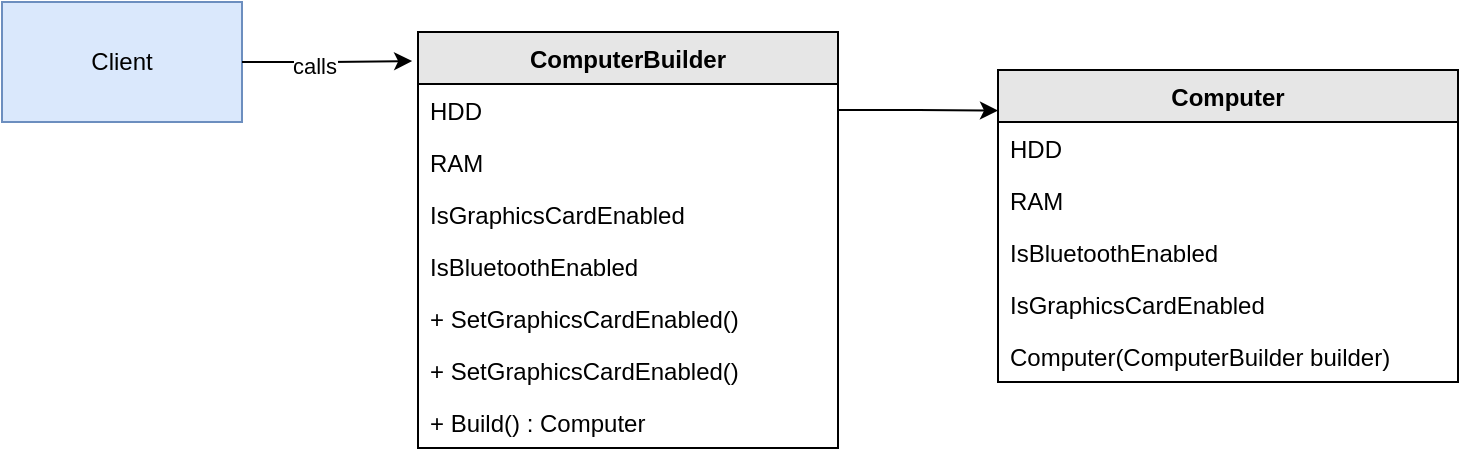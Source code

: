 <mxfile version="27.0.5">
  <diagram name="Page-1" id="IYSbsFDxEhxEDjCaYWOo">
    <mxGraphModel dx="1796" dy="572" grid="1" gridSize="10" guides="1" tooltips="1" connect="1" arrows="1" fold="1" page="1" pageScale="1" pageWidth="850" pageHeight="1100" math="0" shadow="0">
      <root>
        <mxCell id="0" />
        <mxCell id="1" parent="0" />
        <mxCell id="loYVsI-GyaDopNVCqYjX-1" value="ComputerBuilder" style="swimlane;fontStyle=1;align=center;verticalAlign=top;childLayout=stackLayout;horizontal=1;startSize=26;horizontalStack=0;resizeParent=1;resizeParentMax=0;resizeLast=0;collapsible=1;marginBottom=0;whiteSpace=wrap;html=1;fillColor=#E6E6E6;" vertex="1" parent="1">
          <mxGeometry x="-330" y="99" width="210" height="208" as="geometry" />
        </mxCell>
        <mxCell id="loYVsI-GyaDopNVCqYjX-2" value="HDD" style="text;strokeColor=none;fillColor=none;align=left;verticalAlign=top;spacingLeft=4;spacingRight=4;overflow=hidden;rotatable=0;points=[[0,0.5],[1,0.5]];portConstraint=eastwest;whiteSpace=wrap;html=1;" vertex="1" parent="loYVsI-GyaDopNVCqYjX-1">
          <mxGeometry y="26" width="210" height="26" as="geometry" />
        </mxCell>
        <mxCell id="loYVsI-GyaDopNVCqYjX-3" value="RAM" style="text;strokeColor=none;fillColor=none;align=left;verticalAlign=top;spacingLeft=4;spacingRight=4;overflow=hidden;rotatable=0;points=[[0,0.5],[1,0.5]];portConstraint=eastwest;whiteSpace=wrap;html=1;" vertex="1" parent="loYVsI-GyaDopNVCqYjX-1">
          <mxGeometry y="52" width="210" height="26" as="geometry" />
        </mxCell>
        <mxCell id="loYVsI-GyaDopNVCqYjX-76" value="IsGraphicsCardEnabled" style="text;strokeColor=none;fillColor=none;align=left;verticalAlign=top;spacingLeft=4;spacingRight=4;overflow=hidden;rotatable=0;points=[[0,0.5],[1,0.5]];portConstraint=eastwest;whiteSpace=wrap;html=1;" vertex="1" parent="loYVsI-GyaDopNVCqYjX-1">
          <mxGeometry y="78" width="210" height="26" as="geometry" />
        </mxCell>
        <mxCell id="loYVsI-GyaDopNVCqYjX-77" value="IsBluetoothEnabled" style="text;strokeColor=none;fillColor=none;align=left;verticalAlign=top;spacingLeft=4;spacingRight=4;overflow=hidden;rotatable=0;points=[[0,0.5],[1,0.5]];portConstraint=eastwest;whiteSpace=wrap;html=1;" vertex="1" parent="loYVsI-GyaDopNVCqYjX-1">
          <mxGeometry y="104" width="210" height="26" as="geometry" />
        </mxCell>
        <mxCell id="loYVsI-GyaDopNVCqYjX-75" value="+ SetGraphicsCardEnabled()" style="text;strokeColor=none;fillColor=none;align=left;verticalAlign=top;spacingLeft=4;spacingRight=4;overflow=hidden;rotatable=0;points=[[0,0.5],[1,0.5]];portConstraint=eastwest;whiteSpace=wrap;html=1;" vertex="1" parent="loYVsI-GyaDopNVCqYjX-1">
          <mxGeometry y="130" width="210" height="26" as="geometry" />
        </mxCell>
        <mxCell id="loYVsI-GyaDopNVCqYjX-78" value="+ SetGraphicsCardEnabled()" style="text;strokeColor=none;fillColor=none;align=left;verticalAlign=top;spacingLeft=4;spacingRight=4;overflow=hidden;rotatable=0;points=[[0,0.5],[1,0.5]];portConstraint=eastwest;whiteSpace=wrap;html=1;" vertex="1" parent="loYVsI-GyaDopNVCqYjX-1">
          <mxGeometry y="156" width="210" height="26" as="geometry" />
        </mxCell>
        <mxCell id="loYVsI-GyaDopNVCqYjX-79" value="+ Build() : Computer" style="text;strokeColor=none;fillColor=none;align=left;verticalAlign=top;spacingLeft=4;spacingRight=4;overflow=hidden;rotatable=0;points=[[0,0.5],[1,0.5]];portConstraint=eastwest;whiteSpace=wrap;html=1;" vertex="1" parent="loYVsI-GyaDopNVCqYjX-1">
          <mxGeometry y="182" width="210" height="26" as="geometry" />
        </mxCell>
        <mxCell id="loYVsI-GyaDopNVCqYjX-4" value="Client" style="rounded=0;whiteSpace=wrap;html=1;fillColor=#dae8fc;strokeColor=#6c8ebf;" vertex="1" parent="1">
          <mxGeometry x="-538" y="84" width="120" height="60" as="geometry" />
        </mxCell>
        <mxCell id="loYVsI-GyaDopNVCqYjX-68" value="Computer" style="swimlane;fontStyle=1;align=center;verticalAlign=top;childLayout=stackLayout;horizontal=1;startSize=26;horizontalStack=0;resizeParent=1;resizeParentMax=0;resizeLast=0;collapsible=1;marginBottom=0;whiteSpace=wrap;html=1;fillColor=#E6E6E6;" vertex="1" parent="1">
          <mxGeometry x="-40" y="118" width="230" height="156" as="geometry" />
        </mxCell>
        <mxCell id="loYVsI-GyaDopNVCqYjX-82" value="HDD" style="text;strokeColor=none;fillColor=none;align=left;verticalAlign=top;spacingLeft=4;spacingRight=4;overflow=hidden;rotatable=0;points=[[0,0.5],[1,0.5]];portConstraint=eastwest;whiteSpace=wrap;html=1;" vertex="1" parent="loYVsI-GyaDopNVCqYjX-68">
          <mxGeometry y="26" width="230" height="26" as="geometry" />
        </mxCell>
        <mxCell id="loYVsI-GyaDopNVCqYjX-83" value="RAM" style="text;strokeColor=none;fillColor=none;align=left;verticalAlign=top;spacingLeft=4;spacingRight=4;overflow=hidden;rotatable=0;points=[[0,0.5],[1,0.5]];portConstraint=eastwest;whiteSpace=wrap;html=1;" vertex="1" parent="loYVsI-GyaDopNVCqYjX-68">
          <mxGeometry y="52" width="230" height="26" as="geometry" />
        </mxCell>
        <mxCell id="loYVsI-GyaDopNVCqYjX-85" value="IsBluetoothEnabled" style="text;strokeColor=none;fillColor=none;align=left;verticalAlign=top;spacingLeft=4;spacingRight=4;overflow=hidden;rotatable=0;points=[[0,0.5],[1,0.5]];portConstraint=eastwest;whiteSpace=wrap;html=1;" vertex="1" parent="loYVsI-GyaDopNVCqYjX-68">
          <mxGeometry y="78" width="230" height="26" as="geometry" />
        </mxCell>
        <mxCell id="loYVsI-GyaDopNVCqYjX-84" value="IsGraphicsCardEnabled" style="text;strokeColor=none;fillColor=none;align=left;verticalAlign=top;spacingLeft=4;spacingRight=4;overflow=hidden;rotatable=0;points=[[0,0.5],[1,0.5]];portConstraint=eastwest;whiteSpace=wrap;html=1;" vertex="1" parent="loYVsI-GyaDopNVCqYjX-68">
          <mxGeometry y="104" width="230" height="26" as="geometry" />
        </mxCell>
        <mxCell id="loYVsI-GyaDopNVCqYjX-71" value="Computer(ComputerBuilder builder)" style="text;strokeColor=none;fillColor=none;align=left;verticalAlign=top;spacingLeft=4;spacingRight=4;overflow=hidden;rotatable=0;points=[[0,0.5],[1,0.5]];portConstraint=eastwest;whiteSpace=wrap;html=1;" vertex="1" parent="loYVsI-GyaDopNVCqYjX-68">
          <mxGeometry y="130" width="230" height="26" as="geometry" />
        </mxCell>
        <mxCell id="loYVsI-GyaDopNVCqYjX-74" style="edgeStyle=orthogonalEdgeStyle;rounded=0;orthogonalLoop=1;jettySize=auto;html=1;exitX=1;exitY=0.5;exitDx=0;exitDy=0;entryX=0;entryY=0.13;entryDx=0;entryDy=0;entryPerimeter=0;" edge="1" parent="1" source="loYVsI-GyaDopNVCqYjX-2" target="loYVsI-GyaDopNVCqYjX-68">
          <mxGeometry relative="1" as="geometry" />
        </mxCell>
        <mxCell id="loYVsI-GyaDopNVCqYjX-80" style="edgeStyle=orthogonalEdgeStyle;rounded=0;orthogonalLoop=1;jettySize=auto;html=1;exitX=1;exitY=0.5;exitDx=0;exitDy=0;entryX=-0.014;entryY=0.07;entryDx=0;entryDy=0;entryPerimeter=0;" edge="1" parent="1" source="loYVsI-GyaDopNVCqYjX-4" target="loYVsI-GyaDopNVCqYjX-1">
          <mxGeometry relative="1" as="geometry" />
        </mxCell>
        <mxCell id="loYVsI-GyaDopNVCqYjX-81" value="calls" style="edgeLabel;html=1;align=center;verticalAlign=middle;resizable=0;points=[];" vertex="1" connectable="0" parent="loYVsI-GyaDopNVCqYjX-80">
          <mxGeometry x="-0.181" y="-2" relative="1" as="geometry">
            <mxPoint x="1" as="offset" />
          </mxGeometry>
        </mxCell>
      </root>
    </mxGraphModel>
  </diagram>
</mxfile>
